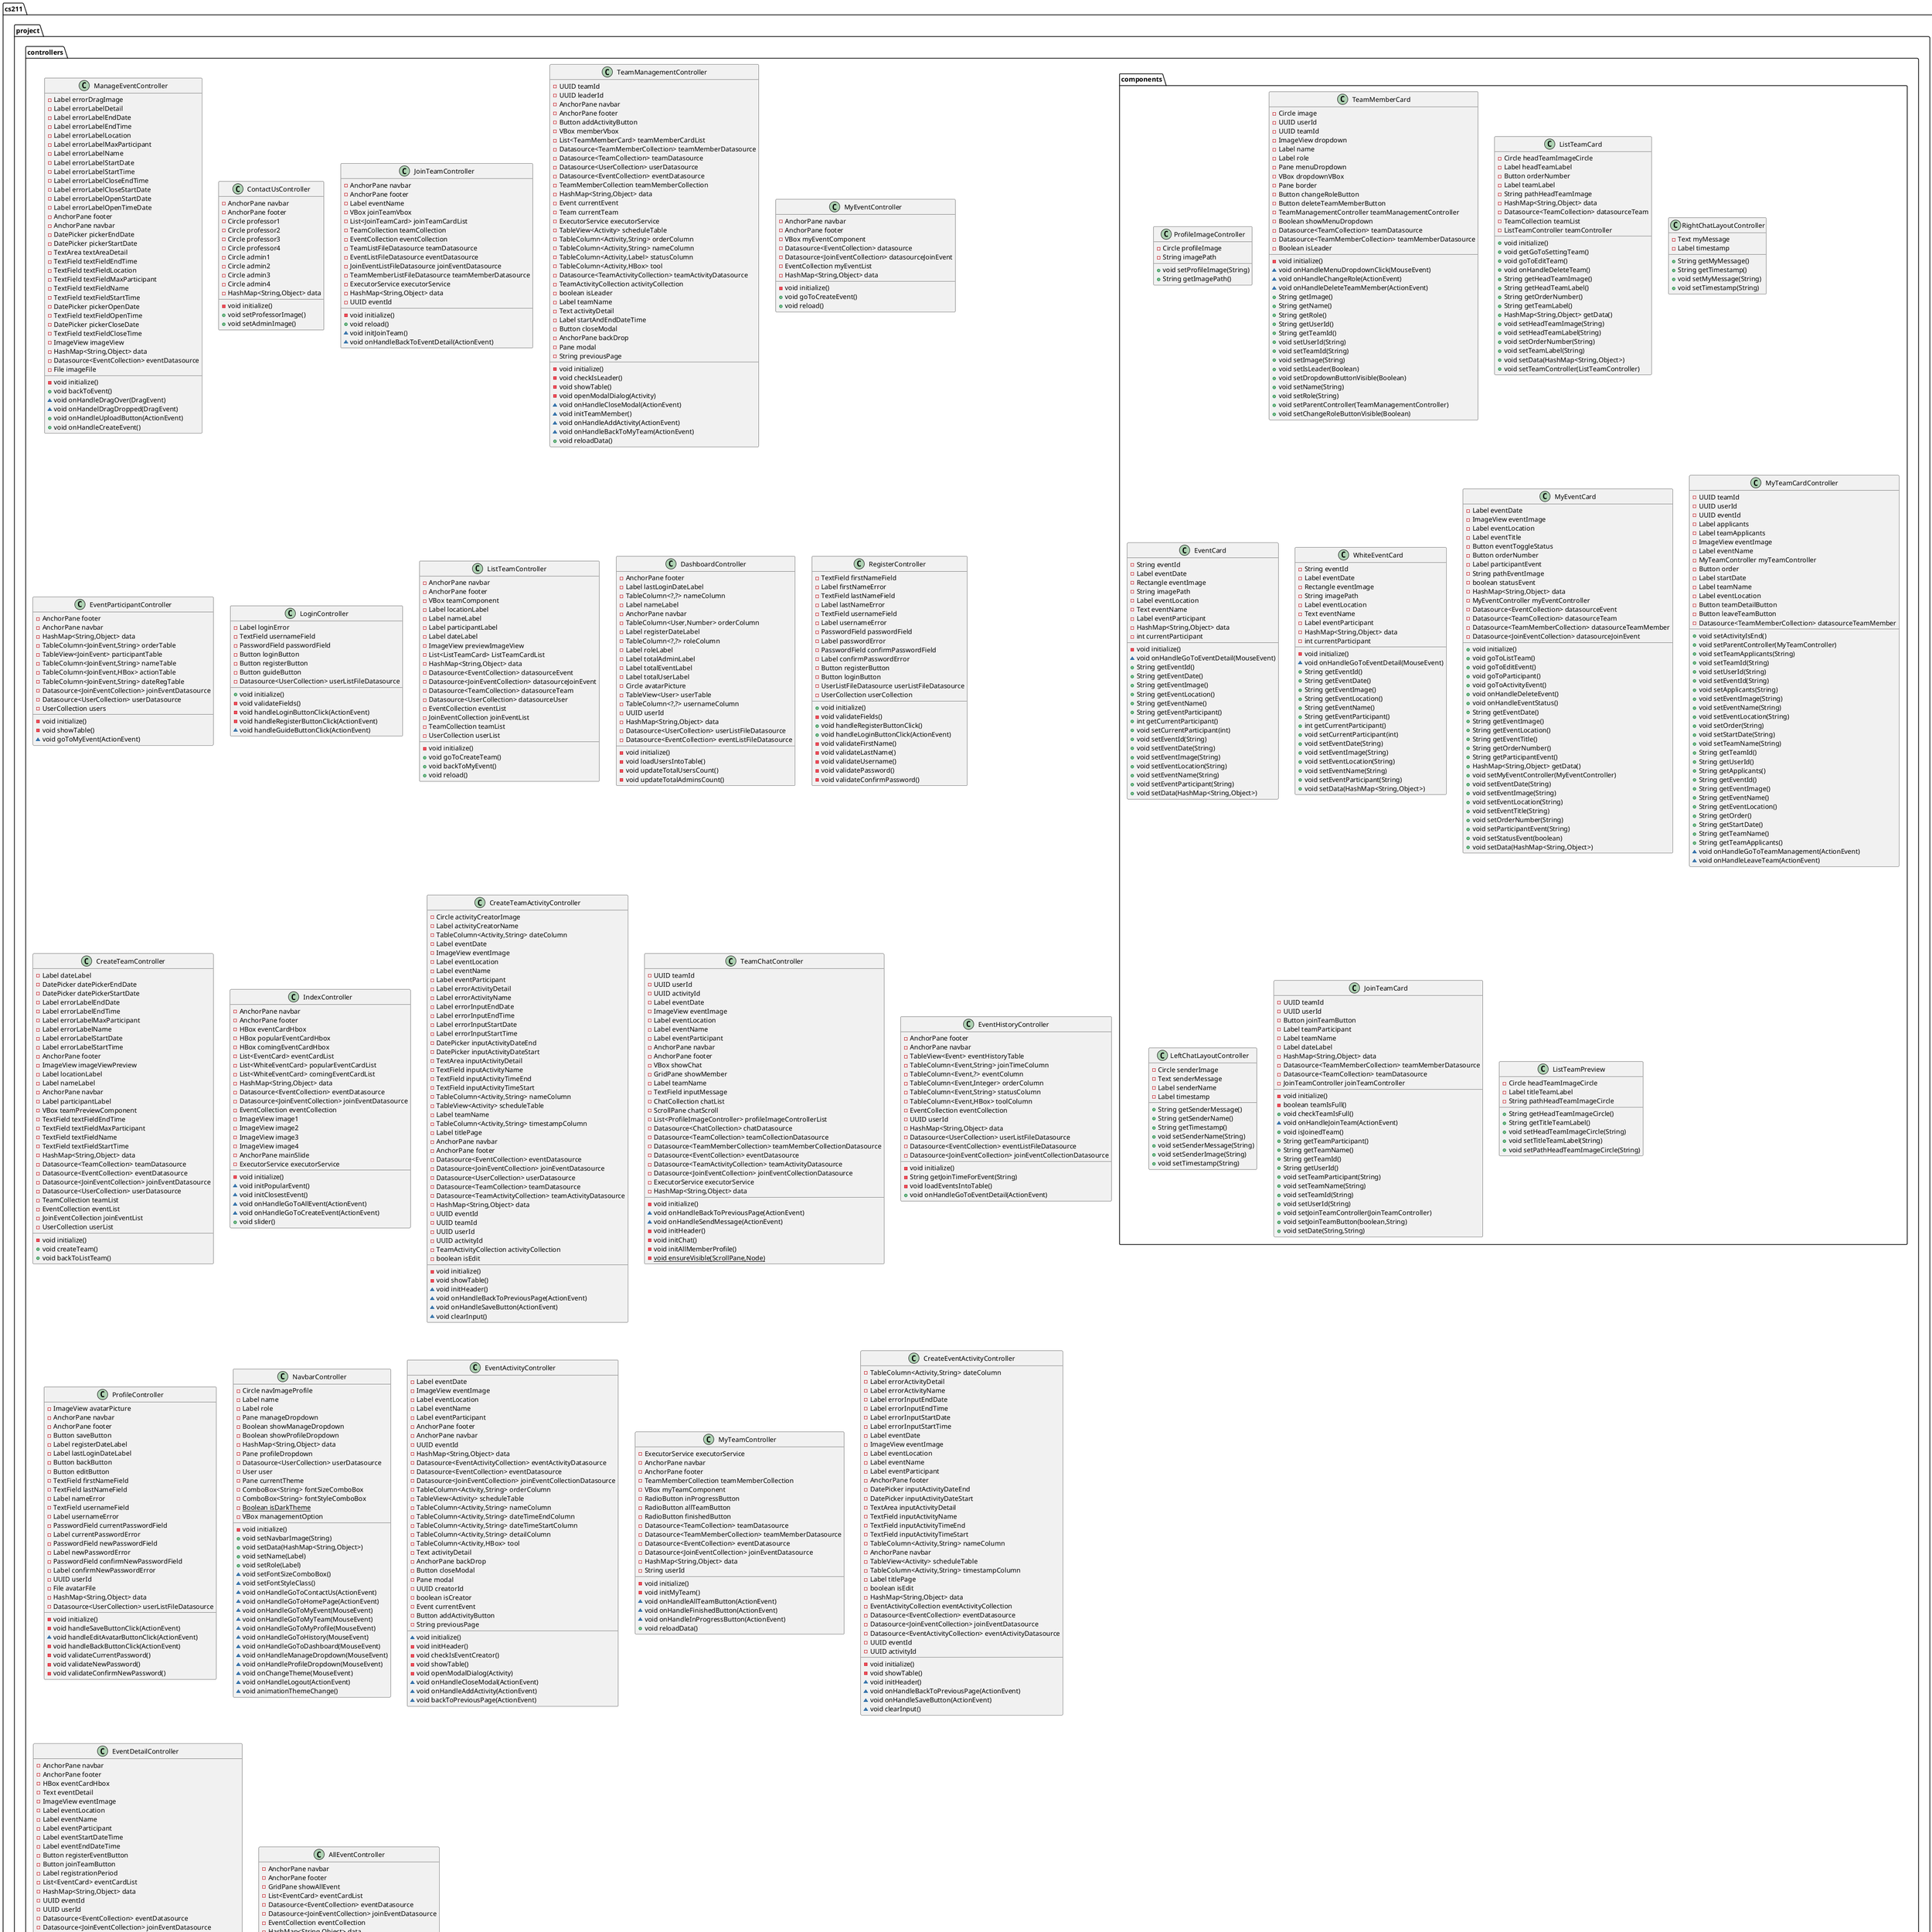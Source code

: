 @startuml
class cs211.project.controllers.ManageEventController {
- Label errorDragImage
- Label errorLabelDetail
- Label errorLabelEndDate
- Label errorLabelEndTime
- Label errorLabelLocation
- Label errorLabelMaxParticipant
- Label errorLabelName
- Label errorLabelStartDate
- Label errorLabelStartTime
- Label errorLabelCloseEndTime
- Label errorLabelCloseStartDate
- Label errorLabelOpenStartDate
- Label errorLabelOpenTimeDate
- AnchorPane footer
- AnchorPane navbar
- DatePicker pickerEndDate
- DatePicker pickerStartDate
- TextArea textAreaDetail
- TextField textFieldEndTime
- TextField textFieldLocation
- TextField textFieldMaxParticipant
- TextField textFieldName
- TextField textFieldStartTime
- DatePicker pickerOpenDate
- TextField textFieldOpenTime
- DatePicker pickerCloseDate
- TextField textFieldCloseTime
- ImageView imageView
- HashMap<String,Object> data
- Datasource<EventCollection> eventDatasource
- File imageFile
- void initialize()
+ void backToEvent()
~ void onHandleDragOver(DragEvent)
~ void onHandelDragDropped(DragEvent)
+ void onHandleUploadButton(ActionEvent)
+ void onHandleCreateEvent()
}
class cs211.project.controllers.ContactUsController {
- AnchorPane navbar
- AnchorPane footer
- Circle professor1
- Circle professor2
- Circle professor3
- Circle professor4
- Circle admin1
- Circle admin2
- Circle admin3
- Circle admin4
- HashMap<String,Object> data
- void initialize()
+ void setProfessorImage()
+ void setAdminImage()
}
class cs211.project.controllers.JoinTeamController {
- AnchorPane navbar
- AnchorPane footer
- Label eventName
- VBox joinTeamVbox
- List<JoinTeamCard> joinTeamCardList
- TeamCollection teamCollection
- EventCollection eventCollection
- TeamListFileDatasource teamDatasource
- EventListFileDatasource eventDatasource
- JoinEventListFileDatasource joinEventDatasource
- TeamMemberListFileDatasource teamMemberDatasource
- ExecutorService executorService
- HashMap<String,Object> data
- UUID eventId
- void initialize()
+ void reload()
~ void initJoinTeam()
~ void onHandleBackToEventDetail(ActionEvent)
}
class cs211.project.controllers.TeamManagementController {
- UUID teamId
- UUID leaderId
- AnchorPane navbar
- AnchorPane footer
- Button addActivityButton
- VBox memberVbox
- List<TeamMemberCard> teamMemberCardList
- Datasource<TeamMemberCollection> teamMemberDatasource
- Datasource<TeamCollection> teamDatasource
- Datasource<UserCollection> userDatasource
- Datasource<EventCollection> eventDatasource
- TeamMemberCollection teamMemberCollection
- HashMap<String,Object> data
- Event currentEvent
- Team currentTeam
- ExecutorService executorService
- TableView<Activity> scheduleTable
- TableColumn<Activity,String> orderColumn
- TableColumn<Activity,String> nameColumn
- TableColumn<Activity,Label> statusColumn
- TableColumn<Activity,HBox> tool
- Datasource<TeamActivityCollection> teamActivityDatasource
- TeamActivityCollection activityCollection
- boolean isLeader
- Label teamName
- Text activityDetail
- Label startAndEndDateTime
- Button closeModal
- AnchorPane backDrop
- Pane modal
- String previousPage
- void initialize()
- void checkIsLeader()
- void showTable()
- void openModalDialog(Activity)
~ void onHandleCloseModal(ActionEvent)
~ void initTeamMember()
~ void onHandleAddActivity(ActionEvent)
~ void onHandleBackToMyTeam(ActionEvent)
+ void reloadData()
}
class cs211.project.controllers.components.ProfileImageController {
- Circle profileImage
- String imagePath
+ void setProfileImage(String)
+ String getImagePath()
}
class cs211.project.controllers.components.TeamMemberCard {
- Circle image
- UUID userId
- UUID teamId
- ImageView dropdown
- Label name
- Label role
- Pane menuDropdown
- VBox dropdownVBox
- Pane border
- Button changeRoleButton
- Button deleteTeamMemberButton
- TeamManagementController teamManagementController
- Boolean showMenuDropdown
- Datasource<TeamCollection> teamDatasource
- Datasource<TeamMemberCollection> teamMemberDatasource
- Boolean isLeader
- void initialize()
~ void onHandleMenuDropdownClick(MouseEvent)
~ void onHandleChangeRole(ActionEvent)
~ void onHandleDeleteTeamMember(ActionEvent)
+ String getImage()
+ String getName()
+ String getRole()
+ String getUserId()
+ String getTeamId()
+ void setUserId(String)
+ void setTeamId(String)
+ void setImage(String)
+ void setIsLeader(Boolean)
+ void setDropdownButtonVisible(Boolean)
+ void setName(String)
+ void setRole(String)
+ void setParentController(TeamManagementController)
+ void setChangeRoleButtonVisible(Boolean)
}
class cs211.project.controllers.MyEventController {
- AnchorPane navbar
- AnchorPane footer
- VBox myEventComponent
- Datasource<EventCollection> datasource
- Datasource<JoinEventCollection> datasourceJoinEvent
- EventCollection myEventList
- HashMap<String,Object> data
- void initialize()
+ void goToCreateEvent()
+ void reload()
}
class cs211.project.controllers.components.ListTeamCard {
- Circle headTeamImageCircle
- Label headTeamLabel
- Button orderNumber
- Label teamLabel
- String pathHeadTeamImage
- HashMap<String,Object> data
- Datasource<TeamCollection> datasourceTeam
- TeamCollection teamList
- ListTeamController teamController
+ void initialize()
+ void getGoToSettingTeam()
+ void goToEditTeam()
+ void onHandleDeleteTeam()
+ String getHeadTeamImage()
+ String getHeadTeamLabel()
+ String getOrderNumber()
+ String getTeamLabel()
+ HashMap<String,Object> getData()
+ void setHeadTeamImage(String)
+ void setHeadTeamLabel(String)
+ void setOrderNumber(String)
+ void setTeamLabel(String)
+ void setData(HashMap<String,Object>)
+ void setTeamController(ListTeamController)
}
class cs211.project.controllers.EventParticipantController {
- AnchorPane footer
- AnchorPane navbar
- HashMap<String,Object> data
- TableColumn<JoinEvent,String> orderTable
- TableView<JoinEvent> participantTable
- TableColumn<JoinEvent,String> nameTable
- TableColumn<JoinEvent,HBox> actionTable
- TableColumn<JoinEvent,String> dateRegTable
- Datasource<JoinEventCollection> joinEventDatasource
- Datasource<UserCollection> userDatasource
- UserCollection users
- void initialize()
- void showTable()
~ void goToMyEvent(ActionEvent)
}
class cs211.project.controllers.LoginController {
- Label loginError
- TextField usernameField
- PasswordField passwordField
- Button loginButton
- Button registerButton
- Button guideButton
- Datasource<UserCollection> userListFileDatasource
+ void initialize()
- void validateFields()
- void handleLoginButtonClick(ActionEvent)
- void handleRegisterButtonClick(ActionEvent)
~ void handleGuideButtonClick(ActionEvent)
}
class cs211.project.controllers.components.RightChatLayoutController {
- Text myMessage
- Label timestamp
+ String getMyMessage()
+ String getTimestamp()
+ void setMyMessage(String)
+ void setTimestamp(String)
}
class cs211.project.controllers.components.EventCard {
- String eventId
- Label eventDate
- Rectangle eventImage
- String imagePath
- Label eventLocation
- Text eventName
- Label eventParticipant
- HashMap<String,Object> data
- int currentParticipant
- void initialize()
~ void onHandleGoToEventDetail(MouseEvent)
+ String getEventId()
+ String getEventDate()
+ String getEventImage()
+ String getEventLocation()
+ String getEventName()
+ String getEventParticipant()
+ int getCurrentParticipant()
+ void setCurrentParticipant(int)
+ void setEventId(String)
+ void setEventDate(String)
+ void setEventImage(String)
+ void setEventLocation(String)
+ void setEventName(String)
+ void setEventParticipant(String)
+ void setData(HashMap<String,Object>)
}
class cs211.project.controllers.ListTeamController {
- AnchorPane navbar
- AnchorPane footer
- VBox teamComponent
- Label locationLabel
- Label nameLabel
- Label participantLabel
- Label dateLabel
- ImageView previewImageView
- List<ListTeamCard> ListTeamCardList
- HashMap<String,Object> data
- Datasource<EventCollection> datasourceEvent
- Datasource<JoinEventCollection> datasourceJoinEvent
- Datasource<TeamCollection> datasourceTeam
- Datasource<UserCollection> datasourceUser
- EventCollection eventList
- JoinEventCollection joinEventList
- TeamCollection teamList
- UserCollection userList
- void initialize()
+ void goToCreateTeam()
+ void backToMyEvent()
+ void reload()
}
class cs211.project.controllers.components.WhiteEventCard {
- String eventId
- Label eventDate
- Rectangle eventImage
- String imagePath
- Label eventLocation
- Text eventName
- Label eventParticipant
- HashMap<String,Object> data
- int currentParticipant
- void initialize()
~ void onHandleGoToEventDetail(MouseEvent)
+ String getEventId()
+ String getEventDate()
+ String getEventImage()
+ String getEventLocation()
+ String getEventName()
+ String getEventParticipant()
+ int getCurrentParticipant()
+ void setCurrentParticipant(int)
+ void setEventDate(String)
+ void setEventImage(String)
+ void setEventLocation(String)
+ void setEventName(String)
+ void setEventParticipant(String)
+ void setData(HashMap<String,Object>)
}
class cs211.project.controllers.DashboardController {
- AnchorPane footer
- Label lastLoginDateLabel
- TableColumn<?,?> nameColumn
- Label nameLabel
- AnchorPane navbar
- TableColumn<User,Number> orderColumn
- Label registerDateLabel
- TableColumn<?,?> roleColumn
- Label roleLabel
- Label totalAdminLabel
- Label totalEventLabel
- Label totalUserLabel
- Circle avatarPicture
- TableView<User> userTable
- TableColumn<?,?> usernameColumn
- UUID userId
- HashMap<String,Object> data
- Datasource<UserCollection> userListFileDatasource
- Datasource<EventCollection> eventListFileDatasource
- void initialize()
- void loadUsersIntoTable()
- void updateTotalUsersCount()
- void updateTotalAdminsCount()
}
class cs211.project.controllers.RegisterController {
- TextField firstNameField
- Label firstNameError
- TextField lastNameField
- Label lastNameError
- TextField usernameField
- Label usernameError
- PasswordField passwordField
- Label passwordError
- PasswordField confirmPasswordField
- Label confirmPasswordError
- Button registerButton
- Button loginButton
- UserListFileDatasource userListFileDatasource
- UserCollection userCollection
+ void initialize()
- void validateFields()
+ void handleRegisterButtonClick()
+ void handleLoginButtonClick(ActionEvent)
- void validateFirstName()
- void validateLastName()
- void validateUsername()
- void validatePassword()
- void validateConfirmPassword()
}
class cs211.project.controllers.CreateTeamController {
- Label dateLabel
- DatePicker datePickerEndDate
- DatePicker datePickerStartDate
- Label errorLabelEndDate
- Label errorLabelEndTime
- Label errorLabelMaxParticipant
- Label errorLabelName
- Label errorLabelStartDate
- Label errorLabelStartTime
- AnchorPane footer
- ImageView imageViewPreview
- Label locationLabel
- Label nameLabel
- AnchorPane navbar
- Label participantLabel
- VBox teamPreviewComponent
- TextField textFieldEndTime
- TextField textFieldMaxParticipant
- TextField textFieldName
- TextField textFieldStartTime
- HashMap<String,Object> data
- Datasource<TeamCollection> teamDatasource
- Datasource<EventCollection> eventDatasource
- Datasource<JoinEventCollection> joinEventDatasource
- Datasource<UserCollection> userDatasource
- TeamCollection teamList
- EventCollection eventList
- JoinEventCollection joinEventList
- UserCollection userList
- void initialize()
+ void createTeam()
+ void backToListTeam()
}
class cs211.project.controllers.components.MyEventCard {
- Label eventDate
- ImageView eventImage
- Label eventLocation
- Label eventTitle
- Button eventToggleStatus
- Button orderNumber
- Label participantEvent
- String pathEventImage
- boolean statusEvent
- HashMap<String,Object> data
- MyEventController myEventController
- Datasource<EventCollection> datasourceEvent
- Datasource<TeamCollection> datasourceTeam
- Datasource<TeamMemberCollection> datasourceTeamMember
- Datasource<JoinEventCollection> datasourceJoinEvent
+ void initialize()
+ void goToListTeam()
+ void goToEditEvent()
+ void goToParticipant()
+ void goToActivityEvent()
+ void onHandleDeleteEvent()
+ void onHandleEventStatus()
+ String getEventDate()
+ String getEventImage()
+ String getEventLocation()
+ String getEventTitle()
+ String getOrderNumber()
+ String getParticipantEvent()
+ HashMap<String,Object> getData()
+ void setMyEventController(MyEventController)
+ void setEventDate(String)
+ void setEventImage(String)
+ void setEventLocation(String)
+ void setEventTitle(String)
+ void setOrderNumber(String)
+ void setParticipantEvent(String)
+ void setStatusEvent(boolean)
+ void setData(HashMap<String,Object>)
}
class cs211.project.controllers.IndexController {
- AnchorPane navbar
- AnchorPane footer
- HBox eventCardHbox
- HBox popularEventCardHbox
- HBox comingEventCardHbox
- List<EventCard> eventCardList
- List<WhiteEventCard> popularEventCardList
- List<WhiteEventCard> comingEventCardList
- HashMap<String,Object> data
- Datasource<EventCollection> eventDatasource
- Datasource<JoinEventCollection> joinEventDatasource
- EventCollection eventCollection
- ImageView image1
- ImageView image2
- ImageView image3
- ImageView image4
- AnchorPane mainSlide
- ExecutorService executorService
- void initialize()
~ void initPopularEvent()
~ void initClosestEvent()
~ void onHandleGoToAllEvent(ActionEvent)
~ void onHandleGoToCreateEvent(ActionEvent)
+ void slider()
}
class cs211.project.controllers.CreateTeamActivityController {
- Circle activityCreatorImage
- Label activityCreatorName
- TableColumn<Activity,String> dateColumn
- Label eventDate
- ImageView eventImage
- Label eventLocation
- Label eventName
- Label eventParticipant
- Label errorActivityDetail
- Label errorActivityName
- Label errorInputEndDate
- Label errorInputEndTime
- Label errorInputStartDate
- Label errorInputStartTime
- DatePicker inputActivityDateEnd
- DatePicker inputActivityDateStart
- TextArea inputActivityDetail
- TextField inputActivityName
- TextField inputActivityTimeEnd
- TextField inputActivityTimeStart
- TableColumn<Activity,String> nameColumn
- TableView<Activity> scheduleTable
- Label teamName
- TableColumn<Activity,String> timestampColumn
- Label titlePage
- AnchorPane navbar
- AnchorPane footer
- Datasource<EventCollection> eventDatasource
- Datasource<JoinEventCollection> joinEventDatasource
- Datasource<UserCollection> userDatasource
- Datasource<TeamCollection> teamDatasource
- Datasource<TeamActivityCollection> teamActivityDatasource
- HashMap<String,Object> data
- UUID eventId
- UUID teamId
- UUID userId
- UUID activityId
- TeamActivityCollection activityCollection
- boolean isEdit
- void initialize()
- void showTable()
~ void initHeader()
~ void onHandleBackToPreviousPage(ActionEvent)
~ void onHandleSaveButton(ActionEvent)
~ void clearInput()
}
class cs211.project.controllers.TeamChatController {
- UUID teamId
- UUID userId
- UUID activityId
- Label eventDate
- ImageView eventImage
- Label eventLocation
- Label eventName
- Label eventParticipant
- AnchorPane navbar
- AnchorPane footer
- VBox showChat
- GridPane showMember
- Label teamName
- TextField inputMessage
- ChatCollection chatList
- ScrollPane chatScroll
- List<ProfileImageController> profileImageControllerList
- Datasource<ChatCollection> chatDatasource
- Datasource<TeamCollection> teamCollectionDatasource
- Datasource<TeamMemberCollection> teamMemberCollectionDatasource
- Datasource<EventCollection> eventDatasource
- Datasource<TeamActivityCollection> teamActivityDatasource
- Datasource<JoinEventCollection> joinEventCollectionDatasource
- ExecutorService executorService
- HashMap<String,Object> data
- void initialize()
~ void onHandleBackToPreviousPage(ActionEvent)
~ void onHandleSendMessage(ActionEvent)
- void initHeader()
- void initChat()
- void initAllMemberProfile()
- {static} void ensureVisible(ScrollPane,Node)
}
class cs211.project.controllers.EventHistoryController {
- AnchorPane footer
- AnchorPane navbar
- TableView<Event> eventHistoryTable
- TableColumn<Event,String> joinTimeColumn
- TableColumn<Event,?> eventColumn
- TableColumn<Event,Integer> orderColumn
- TableColumn<Event,String> statusColumn
- TableColumn<Event,HBox> toolColumn
- EventCollection eventCollection
- UUID userId
- HashMap<String,Object> data
- Datasource<UserCollection> userListFileDatasource
- Datasource<EventCollection> eventListFileDatasource
- Datasource<JoinEventCollection> joinEventCollectionDatasource
- void initialize()
- String getJoinTimeForEvent(String)
- void loadEventsIntoTable()
+ void onHandleGoToEventDetail(ActionEvent)
}
class cs211.project.controllers.components.MyTeamCardController {
- UUID teamId
- UUID userId
- UUID eventId
- Label applicants
- Label teamApplicants
- ImageView eventImage
- Label eventName
- MyTeamController myTeamController
- Button order
- Label startDate
- Label teamName
- Label eventLocation
- Button teamDetailButton
- Button leaveTeamButton
- Datasource<TeamMemberCollection> datasourceTeamMember
+ void setActivityIsEnd()
+ void setParentController(MyTeamController)
+ void setTeamApplicants(String)
+ void setTeamId(String)
+ void setUserId(String)
+ void setEventId(String)
+ void setApplicants(String)
+ void setEventImage(String)
+ void setEventName(String)
+ void setEventLocation(String)
+ void setOrder(String)
+ void setStartDate(String)
+ void setTeamName(String)
+ String getTeamId()
+ String getUserId()
+ String getApplicants()
+ String getEventId()
+ String getEventImage()
+ String getEventName()
+ String getEventLocation()
+ String getOrder()
+ String getStartDate()
+ String getTeamName()
+ String getTeamApplicants()
~ void onHandleGoToTeamManagement(ActionEvent)
~ void onHandleLeaveTeam(ActionEvent)
}
class cs211.project.controllers.ProfileController {
- ImageView avatarPicture
- AnchorPane navbar
- AnchorPane footer
- Button saveButton
- Label registerDateLabel
- Label lastLoginDateLabel
- Button backButton
- Button editButton
- TextField firstNameField
- TextField lastNameField
- Label nameError
- TextField usernameField
- Label usernameError
- PasswordField currentPasswordField
- Label currentPasswordError
- PasswordField newPasswordField
- Label newPasswordError
- PasswordField confirmNewPasswordField
- Label confirmNewPasswordError
- UUID userId
- File avatarFile
- HashMap<String,Object> data
- Datasource<UserCollection> userListFileDatasource
- void initialize()
- void handleSaveButtonClick(ActionEvent)
~ void handleEditAvatarButtonClick(ActionEvent)
- void handleBackButtonClick(ActionEvent)
- void validateCurrentPassword()
- void validateNewPassword()
- void validateConfirmNewPassword()
}
class cs211.project.controllers.NavbarController {
- Circle navImageProfile
- Label name
- Label role
- Pane manageDropdown
- Boolean showManageDropdown
- Boolean showProfileDropdown
- HashMap<String,Object> data
- Pane profileDropdown
- Datasource<UserCollection> userDatasource
- User user
- Pane currentTheme
- ComboBox<String> fontSizeComboBox
- ComboBox<String> fontStyleComboBox
- {static} Boolean isDarkTheme
- VBox managementOption
- void initialize()
+ void setNavbarImage(String)
+ void setData(HashMap<String,Object>)
+ void setName(Label)
+ void setRole(Label)
~ void setFontSizeComboBox()
~ void setFontStyleClass()
~ void onHandleGoToContactUs(ActionEvent)
~ void onHandleGoToHomePage(ActionEvent)
~ void onHandleGoToMyEvent(MouseEvent)
~ void onHandleGoToMyTeam(MouseEvent)
~ void onHandleGoToMyProfile(MouseEvent)
~ void onHandleGoToHistory(MouseEvent)
~ void onHandleGoToDashboard(MouseEvent)
~ void onHandleManageDropdown(MouseEvent)
~ void onHandleProfileDropdown(MouseEvent)
~ void onChangeTheme(MouseEvent)
~ void onHandleLogout(ActionEvent)
~ void animationThemeChange()
}
class cs211.project.controllers.EventActivityController {
- Label eventDate
- ImageView eventImage
- Label eventLocation
- Label eventName
- Label eventParticipant
- AnchorPane footer
- AnchorPane navbar
- UUID eventId
- HashMap<String,Object> data
- Datasource<EventActivityCollection> eventActivityDatasource
- Datasource<EventCollection> eventDatasource
- Datasource<JoinEventCollection> joinEventCollectionDatasource
- TableColumn<Activity,String> orderColumn
- TableView<Activity> scheduleTable
- TableColumn<Activity,String> nameColumn
- TableColumn<Activity,String> dateTimeEndColumn
- TableColumn<Activity,String> dateTimeStartColumn
- TableColumn<Activity,String> detailColumn
- TableColumn<Activity,HBox> tool
- Text activityDetail
- AnchorPane backDrop
- Button closeModal
- Pane modal
- UUID creatorId
- boolean isCreator
- Event currentEvent
- Button addActivityButton
- String previousPage
~ void initialize()
- void initHeader()
- void checkIsEventCreator()
- void showTable()
- void openModalDialog(Activity)
~ void onHandleCloseModal(ActionEvent)
~ void onHandleAddActivity(ActionEvent)
~ void backToPreviousPage(ActionEvent)
}
class cs211.project.controllers.MyTeamController {
- ExecutorService executorService
- AnchorPane navbar
- AnchorPane footer
- TeamMemberCollection teamMemberCollection
- VBox myTeamComponent
- RadioButton inProgressButton
- RadioButton allTeamButton
- RadioButton finishedButton
- Datasource<TeamCollection> teamDatasource
- Datasource<TeamMemberCollection> teamMemberDatasource
- Datasource<EventCollection> eventDatasource
- Datasource<JoinEventCollection> joinEventDatasource
- HashMap<String,Object> data
- String userId
- void initialize()
- void initMyTeam()
~ void onHandleAllTeamButton(ActionEvent)
~ void onHandleFinishedButton(ActionEvent)
~ void onHandleInProgressButton(ActionEvent)
+ void reloadData()
}
class cs211.project.controllers.CreateEventActivityController {
- TableColumn<Activity,String> dateColumn
- Label errorActivityDetail
- Label errorActivityName
- Label errorInputEndDate
- Label errorInputEndTime
- Label errorInputStartDate
- Label errorInputStartTime
- Label eventDate
- ImageView eventImage
- Label eventLocation
- Label eventName
- Label eventParticipant
- AnchorPane footer
- DatePicker inputActivityDateEnd
- DatePicker inputActivityDateStart
- TextArea inputActivityDetail
- TextField inputActivityName
- TextField inputActivityTimeEnd
- TextField inputActivityTimeStart
- TableColumn<Activity,String> nameColumn
- AnchorPane navbar
- TableView<Activity> scheduleTable
- TableColumn<Activity,String> timestampColumn
- Label titlePage
- boolean isEdit
- HashMap<String,Object> data
- EventActivityCollection eventActivityCollection
- Datasource<EventCollection> eventDatasource
- Datasource<JoinEventCollection> joinEventDatasource
- Datasource<EventActivityCollection> eventActivityDatasource
- UUID eventId
- UUID activityId
- void initialize()
- void showTable()
~ void initHeader()
~ void onHandleBackToPreviousPage(ActionEvent)
~ void onHandleSaveButton(ActionEvent)
~ void clearInput()
}
class cs211.project.controllers.components.LeftChatLayoutController {
- Circle senderImage
- Text senderMessage
- Label senderName
- Label timestamp
+ String getSenderMessage()
+ String getSenderName()
+ String getTimestamp()
+ void setSenderName(String)
+ void setSenderMessage(String)
+ void setSenderImage(String)
+ void setTimestamp(String)
}
class cs211.project.controllers.components.JoinTeamCard {
- UUID teamId
- UUID userId
- Button joinTeamButton
- Label teamParticipant
- Label teamName
- Label dateLabel
- HashMap<String,Object> data
- Datasource<TeamMemberCollection> teamMemberDatasource
- Datasource<TeamCollection> teamDatasource
- JoinTeamController joinTeamController
- void initialize()
- boolean teamIsFull()
+ void checkTeamIsFull()
~ void onHandleJoinTeam(ActionEvent)
+ void isJoinedTeam()
+ String getTeamParticipant()
+ String getTeamName()
+ String getTeamId()
+ String getUserId()
+ void setTeamParticipant(String)
+ void setTeamName(String)
+ void setTeamId(String)
+ void setUserId(String)
+ void setJoinTeamController(JoinTeamController)
+ void setJoinTeamButton(boolean,String)
+ void setDate(String,String)
}
class cs211.project.controllers.components.ListTeamPreview {
- Circle headTeamImageCircle
- Label titleTeamLabel
- String pathHeadTeamImageCircle
+ String getHeadTeamImageCircle()
+ String getTitleTeamLabel()
+ void setHeadTeamImageCircle(String)
+ void setTitleTeamLabel(String)
+ void setPathHeadTeamImageCircle(String)
}
class cs211.project.controllers.EventDetailController {
- AnchorPane navbar
- AnchorPane footer
- HBox eventCardHbox
- Text eventDetail
- ImageView eventImage
- Label eventLocation
- Label eventName
- Label eventParticipant
- Label eventStartDateTime
- Label eventEndDateTime
- Button registerEventButton
- Button joinTeamButton
- Label registrationPeriod
- List<EventCard> eventCardList
- HashMap<String,Object> data
- UUID eventId
- UUID userId
- Datasource<EventCollection> eventDatasource
- Datasource<JoinEventCollection> joinEventDatasource
- Datasource<TeamMemberCollection> teamMemberDatasource
- Datasource<TeamCollection> teamDatasource
- Event event
- EventCollection eventRecommendCollection
- ExecutorService executorService
- boolean isJoinEvent
- String previousPage
- void initialize()
- void checkInRegistrationPeriod()
- void initEventDetail()
- void checkIsJoinEvent()
~ void onHandleRegisterEvent(ActionEvent)
~ void onHandleJoinTeam(ActionEvent)
~ void onHandleGoToPreviousPage(ActionEvent)
+ String getEventDetail()
+ void setEventDetail(String)
+ String getEventImage()
+ void setEventImage(String)
+ void setRegistrationPeriod(String)
+ String getEventLocation()
+ void setEventLocation(String)
+ String getEventName()
+ void setEventName(String)
+ String getEventParticipant()
+ void setEventParticipant(String)
+ String getEventStartDateTime()
+ void setEventStartDateTime(String)
+ String getEventEndDateTime()
+ void setEventEndDateTime(String)
}
class cs211.project.controllers.AllEventController {
- AnchorPane navbar
- AnchorPane footer
- GridPane showAllEvent
- List<EventCard> eventCardList
- Datasource<EventCollection> eventDatasource
- Datasource<JoinEventCollection> joinEventDatasource
- EventCollection eventCollection
- HashMap<String,Object> data
- ExecutorService executorService
- TextField searchInput
- RadioButton latestButton
- RadioButton oldestButton
- RadioButton leastJoinButton
- RadioButton mostJoinButton
- RadioButton closestButton
- void initialize()
- void initAllEvent(EventCollection)
~ void onHandleBackToIndex(ActionEvent)
~ void onHandleLatestButton(ActionEvent)
- EventCollection getLatestEvent()
~ void onHandleOldestButton(ActionEvent)
~ void onHandleLeastJoinButton(ActionEvent)
~ void onHandleMostJoinButton(ActionEvent)
~ void onHandleClosestButton(ActionEvent)
~ void onHandleSearchEvent(ActionEvent)
}
@enduml